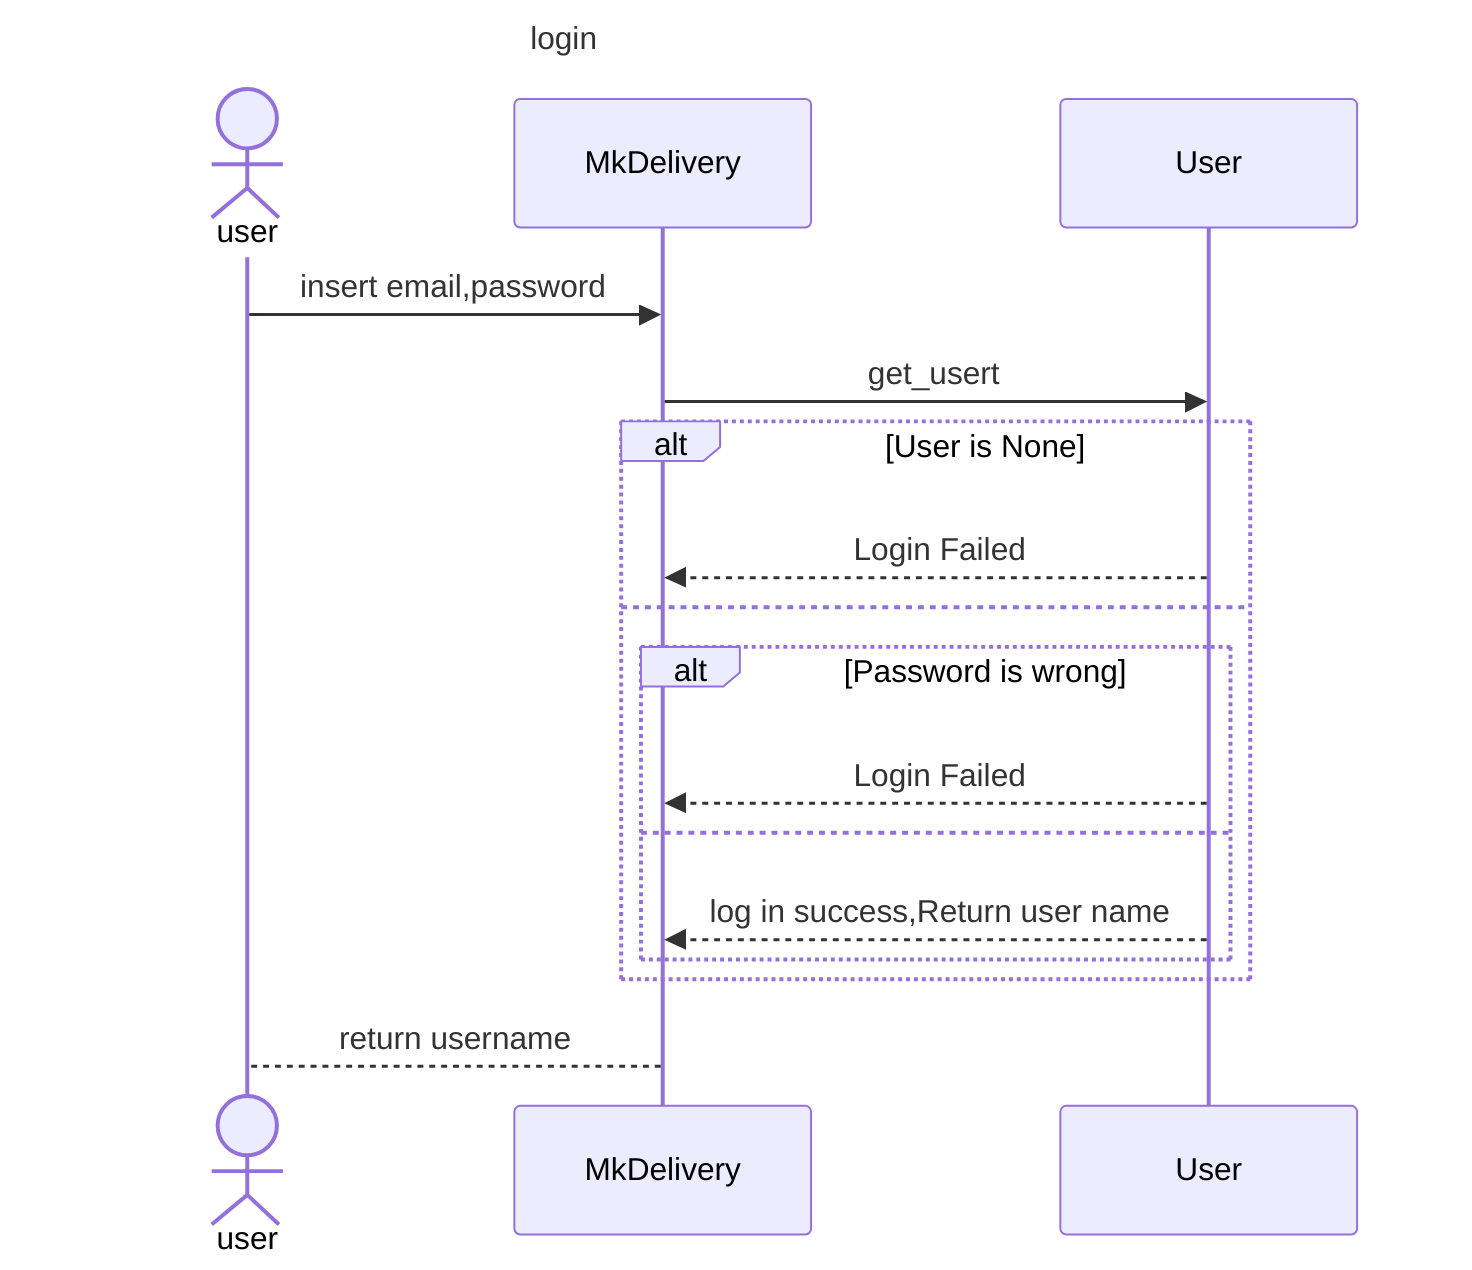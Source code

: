 sequenceDiagram
    title login
    actor user
    participant MkDelivery
    participant User
    user ->> MkDelivery :insert email,password
    MkDelivery ->> User :get_usert
    alt User is None
        User -->> MkDelivery: Login Failed
    else
        alt Password is wrong
            User -->> MkDelivery: Login Failed
        else
            User -->> MkDelivery: log in success,Return user name
        end
    end
    MkDelivery --> user: return username